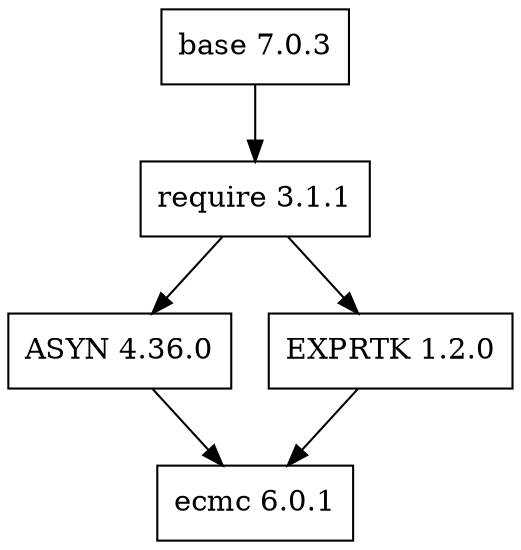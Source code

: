 digraph ecmc {
node [shape=record];
base [label="base 7.0.3"]
require [label="require 3.1.1"]
ASYN [label="ASYN 4.36.0"]
EXPRTK [label="EXPRTK 1.2.0"]
ecmc [label="ecmc 6.0.1"]
base -> require -> { ASYN,EXPRTK } ->  {  ecmc  } 
} 

